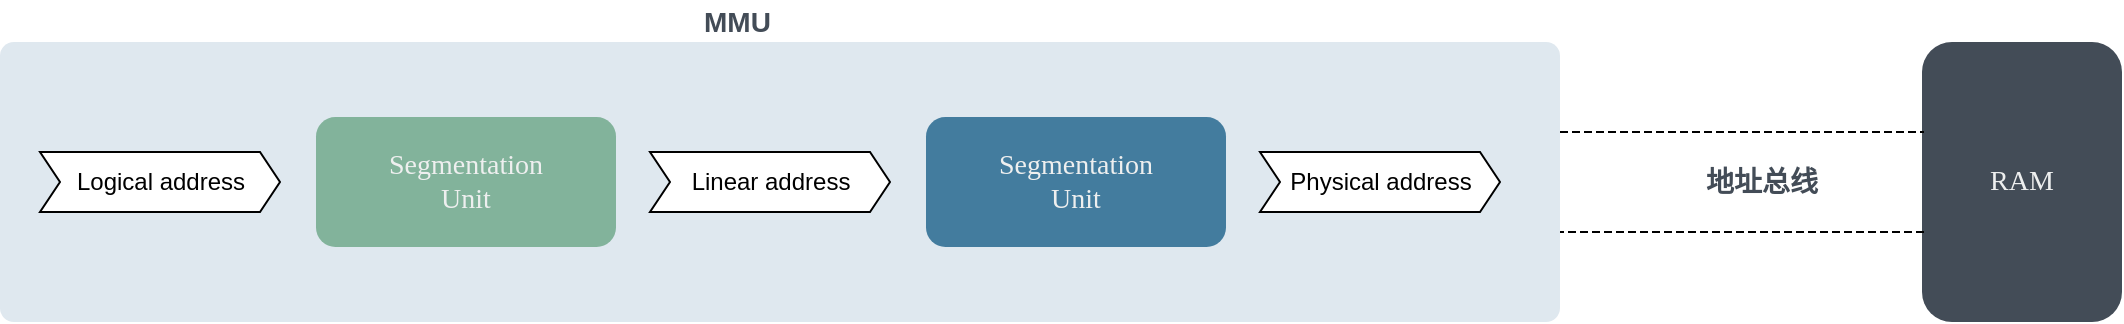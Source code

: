 <mxfile version="14.5.1" type="device" pages="3"><diagram name="1.1-1" id="DOG3nWKbcBOD6nV_yC6p"><mxGraphModel dx="1422" dy="822" grid="1" gridSize="10" guides="1" tooltips="1" connect="1" arrows="1" fold="1" page="1" pageScale="1" pageWidth="827" pageHeight="1169" math="0" shadow="0"><root><mxCell id="f6OD0Ch2QfSBWFuNl2hh-0"/><mxCell id="f6OD0Ch2QfSBWFuNl2hh-1" parent="f6OD0Ch2QfSBWFuNl2hh-0"/><mxCell id="Ia_266kyrnZATEEXWrVu-0" value="" style="rounded=1;whiteSpace=wrap;html=1;fontFamily=Lucida Console;fontColor=#EEEFEF;fillColor=#DFE8EF;strokeColor=none;arcSize=5;glass=0;shadow=0;sketch=0;" parent="f6OD0Ch2QfSBWFuNl2hh-1" vertex="1"><mxGeometry x="90" y="280" width="780" height="140" as="geometry"/></mxCell><mxCell id="NeFrjBGFnijXWIcBeb2m-11" value="MMU" style="text;html=1;strokeColor=none;fillColor=none;align=left;verticalAlign=middle;whiteSpace=wrap;rounded=0;fontColor=#434C57;fontStyle=1;fontSize=14;" parent="f6OD0Ch2QfSBWFuNl2hh-1" vertex="1"><mxGeometry x="440" y="259.5" width="40" height="20" as="geometry"/></mxCell><mxCell id="Ia_266kyrnZATEEXWrVu-7" value="&lt;span style=&quot;font-weight: normal&quot;&gt;Segmentation&lt;br&gt;Unit&lt;/span&gt;" style="rounded=1;whiteSpace=wrap;html=1;fontColor=#EEEFEF;fontFamily=Lucida Console;strokeColor=none;fontSize=14;fontStyle=1;fillColor=#82B39B;" parent="f6OD0Ch2QfSBWFuNl2hh-1" vertex="1"><mxGeometry x="248" y="317.5" width="150" height="65" as="geometry"/></mxCell><mxCell id="7VkV4YqUIyO59Zj_fd1V-5" value="RAM" style="rounded=1;whiteSpace=wrap;html=1;fontFamily=Lucida Console;fontColor=#EEEFEF;strokeColor=none;fontStyle=0;fontSize=14;fillColor=#434C57;" vertex="1" parent="f6OD0Ch2QfSBWFuNl2hh-1"><mxGeometry x="1051" y="280" width="100" height="140" as="geometry"/></mxCell><mxCell id="7VkV4YqUIyO59Zj_fd1V-6" value="Logical address" style="html=1;shadow=0;dashed=0;align=center;verticalAlign=middle;shape=mxgraph.arrows2.arrow;dy=0;dx=10;notch=10;fillColor=#FFFFFF;" vertex="1" parent="f6OD0Ch2QfSBWFuNl2hh-1"><mxGeometry x="110" y="335" width="120" height="30" as="geometry"/></mxCell><mxCell id="7VkV4YqUIyO59Zj_fd1V-7" value="&lt;span style=&quot;font-weight: normal&quot;&gt;Segmentation&lt;br&gt;Unit&lt;/span&gt;" style="rounded=1;whiteSpace=wrap;html=1;fontColor=#EEEFEF;fontFamily=Lucida Console;strokeColor=none;fontSize=14;fontStyle=1;fillColor=#437C9E;" vertex="1" parent="f6OD0Ch2QfSBWFuNl2hh-1"><mxGeometry x="553" y="317.5" width="150" height="65" as="geometry"/></mxCell><mxCell id="7VkV4YqUIyO59Zj_fd1V-8" value="Linear address" style="html=1;shadow=0;dashed=0;align=center;verticalAlign=middle;shape=mxgraph.arrows2.arrow;dy=0;dx=10;notch=10;fillColor=#FFFFFF;" vertex="1" parent="f6OD0Ch2QfSBWFuNl2hh-1"><mxGeometry x="415" y="335" width="120" height="30" as="geometry"/></mxCell><mxCell id="7VkV4YqUIyO59Zj_fd1V-9" value="Physical address" style="html=1;shadow=0;dashed=0;align=center;verticalAlign=middle;shape=mxgraph.arrows2.arrow;dy=0;dx=10;notch=10;fillColor=#FFFFFF;" vertex="1" parent="f6OD0Ch2QfSBWFuNl2hh-1"><mxGeometry x="720" y="335" width="120" height="30" as="geometry"/></mxCell><mxCell id="7VkV4YqUIyO59Zj_fd1V-11" value="" style="shape=partialRectangle;whiteSpace=wrap;html=1;top=0;bottom=0;fillColor=none;rotation=-90;dashed=1;" vertex="1" parent="f6OD0Ch2QfSBWFuNl2hh-1"><mxGeometry x="936" y="259.5" width="50" height="181" as="geometry"/></mxCell><mxCell id="7VkV4YqUIyO59Zj_fd1V-12" value="地址总线" style="text;html=1;strokeColor=none;fillColor=none;align=left;verticalAlign=middle;whiteSpace=wrap;rounded=0;fontColor=#434C57;fontStyle=1;fontSize=14;" vertex="1" parent="f6OD0Ch2QfSBWFuNl2hh-1"><mxGeometry x="941" y="340" width="59" height="20" as="geometry"/></mxCell></root></mxGraphModel></diagram><diagram id="6XNpjuTqxaJ523M2R-mT" name="1.2-1"><mxGraphModel dx="1422" dy="822" grid="1" gridSize="10" guides="1" tooltips="1" connect="1" arrows="1" fold="1" page="1" pageScale="1" pageWidth="827" pageHeight="1169" math="0" shadow="0"><root><mxCell id="CCWHZTVax9ObpP508UZc-0"/><mxCell id="CCWHZTVax9ObpP508UZc-1" parent="CCWHZTVax9ObpP508UZc-0"/><mxCell id="CCWHZTVax9ObpP508UZc-2" value="index" style="rounded=0;whiteSpace=wrap;html=1;strokeWidth=1;fillColor=#434C57;strokeColor=#EEEFEF;fontColor=#EEEFEF;fontSize=13;" vertex="1" parent="CCWHZTVax9ObpP508UZc-1"><mxGeometry x="170" y="309" width="120" height="30" as="geometry"/></mxCell><mxCell id="CCWHZTVax9ObpP508UZc-3" value="TI" style="rounded=0;whiteSpace=wrap;html=1;strokeWidth=1;fillColor=#434C57;strokeColor=#EEEFEF;fontColor=#EEEFEF;fontSize=13;" vertex="1" parent="CCWHZTVax9ObpP508UZc-1"><mxGeometry x="290" y="309" width="20" height="30" as="geometry"/></mxCell><mxCell id="CCWHZTVax9ObpP508UZc-4" value="RPL" style="rounded=0;whiteSpace=wrap;html=1;strokeWidth=1;fillColor=#434C57;strokeColor=#EEEFEF;fontColor=#EEEFEF;fontSize=13;" vertex="1" parent="CCWHZTVax9ObpP508UZc-1"><mxGeometry x="310" y="309" width="30" height="30" as="geometry"/></mxCell><mxCell id="WSzRDS-x3BXz49qZd0RO-0" value="1 0" style="text;html=1;strokeColor=none;fillColor=none;align=center;verticalAlign=middle;whiteSpace=wrap;rounded=0;fontColor=#434C57;fontStyle=0;fontSize=14;" vertex="1" parent="CCWHZTVax9ObpP508UZc-1"><mxGeometry x="310" y="289" width="30" height="20" as="geometry"/></mxCell><mxCell id="WSzRDS-x3BXz49qZd0RO-1" value="2" style="text;html=1;strokeColor=none;fillColor=none;align=center;verticalAlign=middle;whiteSpace=wrap;rounded=0;fontColor=#434C57;fontStyle=0;fontSize=14;" vertex="1" parent="CCWHZTVax9ObpP508UZc-1"><mxGeometry x="290" y="289" width="20" height="20" as="geometry"/></mxCell><mxCell id="WSzRDS-x3BXz49qZd0RO-2" value="3" style="text;html=1;strokeColor=none;fillColor=none;align=center;verticalAlign=middle;whiteSpace=wrap;rounded=0;fontColor=#434C57;fontStyle=0;fontSize=14;" vertex="1" parent="CCWHZTVax9ObpP508UZc-1"><mxGeometry x="270" y="289" width="20" height="20" as="geometry"/></mxCell><mxCell id="WSzRDS-x3BXz49qZd0RO-4" value="15" style="text;html=1;strokeColor=none;fillColor=none;align=center;verticalAlign=middle;whiteSpace=wrap;rounded=0;fontColor=#434C57;fontStyle=0;fontSize=14;" vertex="1" parent="CCWHZTVax9ObpP508UZc-1"><mxGeometry x="170" y="289" width="20" height="20" as="geometry"/></mxCell><mxCell id="WSzRDS-x3BXz49qZd0RO-5" value="TI=Table Indicator" style="text;html=1;strokeColor=none;fillColor=none;align=left;verticalAlign=middle;whiteSpace=wrap;rounded=0;fontColor=#434C57;fontStyle=0;fontSize=14;" vertex="1" parent="CCWHZTVax9ObpP508UZc-1"><mxGeometry x="290" y="360" width="130" height="20" as="geometry"/></mxCell><mxCell id="WSzRDS-x3BXz49qZd0RO-6" value="RPL=Requestor Privilege level" style="text;html=1;strokeColor=none;fillColor=none;align=left;verticalAlign=middle;whiteSpace=wrap;rounded=0;fontColor=#434C57;fontStyle=0;fontSize=14;" vertex="1" parent="CCWHZTVax9ObpP508UZc-1"><mxGeometry x="290" y="390" width="200" height="20" as="geometry"/></mxCell></root></mxGraphModel></diagram><diagram id="X8p5DjjnZN1vGm7Qkj1_" name="1.2-2"><mxGraphModel dx="2249" dy="822" grid="1" gridSize="10" guides="1" tooltips="1" connect="1" arrows="1" fold="1" page="1" pageScale="1" pageWidth="827" pageHeight="1169" math="0" shadow="0"><root><mxCell id="_DWadvIAfLeytPZhWWEf-0"/><mxCell id="_DWadvIAfLeytPZhWWEf-1" parent="_DWadvIAfLeytPZhWWEf-0"/><mxCell id="RM-Nq-RcCrHdNHmqLHTh-4" style="edgeStyle=orthogonalEdgeStyle;rounded=0;orthogonalLoop=1;jettySize=auto;html=1;exitX=0.5;exitY=0;exitDx=0;exitDy=0;entryX=1;entryY=0;entryDx=0;entryDy=0;fontColor=#434C57;" edge="1" parent="_DWadvIAfLeytPZhWWEf-1" source="bWitwDbdPIVyCANEyUTo-0" target="bWitwDbdPIVyCANEyUTo-8"><mxGeometry relative="1" as="geometry"><mxPoint x="180" y="482" as="sourcePoint"/><mxPoint x="260" y="231" as="targetPoint"/><Array as="points"><mxPoint x="220" y="230"/></Array></mxGeometry></mxCell><mxCell id="bWitwDbdPIVyCANEyUTo-0" value="index" style="rounded=0;whiteSpace=wrap;html=1;strokeWidth=1;strokeColor=#EEEFEF;fontSize=13;fillColor=#F2CD90;fontColor=#434C57;" vertex="1" parent="_DWadvIAfLeytPZhWWEf-1"><mxGeometry x="160" y="510" width="120" height="30" as="geometry"/></mxCell><mxCell id="bWitwDbdPIVyCANEyUTo-1" value="TI" style="rounded=0;whiteSpace=wrap;html=1;strokeWidth=1;strokeColor=#EEEFEF;fontSize=13;fillColor=#F2CD90;fontColor=#434C57;" vertex="1" parent="_DWadvIAfLeytPZhWWEf-1"><mxGeometry x="280" y="510" width="20" height="30" as="geometry"/></mxCell><mxCell id="bWitwDbdPIVyCANEyUTo-2" value="RPL" style="rounded=0;whiteSpace=wrap;html=1;strokeWidth=1;strokeColor=#EEEFEF;fontSize=13;fillColor=#F2CD90;fontColor=#434C57;" vertex="1" parent="_DWadvIAfLeytPZhWWEf-1"><mxGeometry x="300" y="510" width="30" height="30" as="geometry"/></mxCell><mxCell id="bWitwDbdPIVyCANEyUTo-3" value="1 0" style="text;html=1;strokeColor=none;fillColor=none;align=center;verticalAlign=middle;whiteSpace=wrap;rounded=0;fontColor=#434C57;fontStyle=0;fontSize=14;" vertex="1" parent="_DWadvIAfLeytPZhWWEf-1"><mxGeometry x="300" y="490" width="30" height="20" as="geometry"/></mxCell><mxCell id="bWitwDbdPIVyCANEyUTo-4" value="2" style="text;html=1;strokeColor=none;fillColor=none;align=center;verticalAlign=middle;whiteSpace=wrap;rounded=0;fontColor=#434C57;fontStyle=0;fontSize=14;" vertex="1" parent="_DWadvIAfLeytPZhWWEf-1"><mxGeometry x="280" y="490" width="20" height="20" as="geometry"/></mxCell><mxCell id="bWitwDbdPIVyCANEyUTo-5" value="3" style="text;html=1;strokeColor=none;fillColor=none;align=center;verticalAlign=middle;whiteSpace=wrap;rounded=0;fontColor=#434C57;fontStyle=0;fontSize=14;" vertex="1" parent="_DWadvIAfLeytPZhWWEf-1"><mxGeometry x="260" y="490" width="20" height="20" as="geometry"/></mxCell><mxCell id="bWitwDbdPIVyCANEyUTo-6" value="15" style="text;html=1;strokeColor=none;fillColor=none;align=center;verticalAlign=middle;whiteSpace=wrap;rounded=0;fontColor=#434C57;fontStyle=0;fontSize=14;" vertex="1" parent="_DWadvIAfLeytPZhWWEf-1"><mxGeometry x="160" y="490" width="20" height="20" as="geometry"/></mxCell><mxCell id="RM-Nq-RcCrHdNHmqLHTh-8" style="edgeStyle=orthogonalEdgeStyle;rounded=0;orthogonalLoop=1;jettySize=auto;html=1;fontColor=#434C57;entryX=0;entryY=0.5;entryDx=0;entryDy=0;dashed=1;" edge="1" parent="_DWadvIAfLeytPZhWWEf-1" source="bWitwDbdPIVyCANEyUTo-7" target="RM-Nq-RcCrHdNHmqLHTh-16"><mxGeometry relative="1" as="geometry"><mxPoint x="390" y="215" as="targetPoint"/></mxGeometry></mxCell><mxCell id="bWitwDbdPIVyCANEyUTo-7" value="segment descriptor" style="rounded=0;whiteSpace=wrap;html=1;strokeWidth=1;strokeColor=#EEEFEF;fontSize=13;fillColor=#437C9E;fontColor=#EEEFEF;" vertex="1" parent="_DWadvIAfLeytPZhWWEf-1"><mxGeometry x="-90" y="200" width="140" height="30" as="geometry"/></mxCell><mxCell id="bWitwDbdPIVyCANEyUTo-8" value="segment descriptor" style="rounded=0;whiteSpace=wrap;html=1;strokeWidth=1;strokeColor=#EEEFEF;fontSize=13;fillColor=#437C9E;fontColor=#EEEFEF;" vertex="1" parent="_DWadvIAfLeytPZhWWEf-1"><mxGeometry x="-90" y="230" width="140" height="30" as="geometry"/></mxCell><mxCell id="bWitwDbdPIVyCANEyUTo-9" value="segment descriptor" style="rounded=0;whiteSpace=wrap;html=1;strokeWidth=1;strokeColor=#EEEFEF;fontSize=13;fillColor=#437C9E;fontColor=#EEEFEF;" vertex="1" parent="_DWadvIAfLeytPZhWWEf-1"><mxGeometry x="-90" y="260" width="140" height="30" as="geometry"/></mxCell><mxCell id="bWitwDbdPIVyCANEyUTo-10" value="..." style="rounded=0;whiteSpace=wrap;html=1;strokeWidth=1;strokeColor=#EEEFEF;fontSize=13;fillColor=#437C9E;fontColor=#EEEFEF;" vertex="1" parent="_DWadvIAfLeytPZhWWEf-1"><mxGeometry x="-90" y="170" width="140" height="30" as="geometry"/></mxCell><mxCell id="RM-Nq-RcCrHdNHmqLHTh-6" style="edgeStyle=orthogonalEdgeStyle;rounded=0;orthogonalLoop=1;jettySize=auto;html=1;entryX=1;entryY=0.75;entryDx=0;entryDy=0;fontColor=#434C57;" edge="1" parent="_DWadvIAfLeytPZhWWEf-1" source="RM-Nq-RcCrHdNHmqLHTh-0"><mxGeometry relative="1" as="geometry"><mxPoint x="83" y="410" as="sourcePoint"/><mxPoint x="50" y="287.5" as="targetPoint"/><Array as="points"><mxPoint x="83" y="288"/></Array></mxGeometry></mxCell><mxCell id="RM-Nq-RcCrHdNHmqLHTh-0" value="0x00020000" style="rounded=0;whiteSpace=wrap;html=1;strokeWidth=1;strokeColor=#EEEFEF;fontSize=13;fillColor=#F2CD90;fontColor=#434C57;" vertex="1" parent="_DWadvIAfLeytPZhWWEf-1"><mxGeometry x="30" y="510" width="100" height="30" as="geometry"/></mxCell><mxCell id="RM-Nq-RcCrHdNHmqLHTh-1" value="gdtr" style="text;html=1;strokeColor=none;fillColor=none;align=left;verticalAlign=middle;whiteSpace=wrap;rounded=0;fontColor=#434C57;fontStyle=1;fontSize=14;" vertex="1" parent="_DWadvIAfLeytPZhWWEf-1"><mxGeometry x="30" y="490" width="70" height="20" as="geometry"/></mxCell><mxCell id="RM-Nq-RcCrHdNHmqLHTh-2" value="&lt;span style=&quot;font-size: 13px; font-weight: 400; text-align: center;&quot;&gt;0x00020000&lt;/span&gt;" style="text;html=1;strokeColor=none;fillColor=none;align=left;verticalAlign=middle;whiteSpace=wrap;rounded=0;fontStyle=1;fontSize=14;fontColor=#434C57;" vertex="1" parent="_DWadvIAfLeytPZhWWEf-1"><mxGeometry x="-170" y="265" width="80" height="20" as="geometry"/></mxCell><mxCell id="RM-Nq-RcCrHdNHmqLHTh-13" style="edgeStyle=orthogonalEdgeStyle;rounded=0;orthogonalLoop=1;jettySize=auto;html=1;entryX=0;entryY=0.5;entryDx=0;entryDy=0;fontColor=#434C57;dashed=1;" edge="1" parent="_DWadvIAfLeytPZhWWEf-1" source="bWitwDbdPIVyCANEyUTo-7" target="RM-Nq-RcCrHdNHmqLHTh-11"><mxGeometry relative="1" as="geometry"/></mxCell><mxCell id="RM-Nq-RcCrHdNHmqLHTh-3" value="&lt;span style=&quot;font-size: 13px ; font-weight: 400 ; text-align: center&quot;&gt;0x00020010&lt;/span&gt;" style="text;html=1;strokeColor=none;fillColor=none;align=left;verticalAlign=middle;whiteSpace=wrap;rounded=0;fontStyle=1;fontSize=14;fontColor=#434C57;" vertex="1" parent="_DWadvIAfLeytPZhWWEf-1"><mxGeometry x="-170" y="205" width="80" height="20" as="geometry"/></mxCell><mxCell id="RM-Nq-RcCrHdNHmqLHTh-9" value="GDT" style="text;html=1;strokeColor=none;fillColor=none;align=left;verticalAlign=middle;whiteSpace=wrap;rounded=0;fontColor=#434C57;fontStyle=1;fontSize=14;" vertex="1" parent="_DWadvIAfLeytPZhWWEf-1"><mxGeometry x="-90" y="150" width="40" height="20" as="geometry"/></mxCell><mxCell id="RM-Nq-RcCrHdNHmqLHTh-10" value="段" style="text;html=1;strokeColor=none;fillColor=none;align=left;verticalAlign=middle;whiteSpace=wrap;rounded=0;fontColor=#434C57;fontStyle=1;fontSize=14;" vertex="1" parent="_DWadvIAfLeytPZhWWEf-1"><mxGeometry x="510" y="185" width="20" height="20" as="geometry"/></mxCell><mxCell id="RM-Nq-RcCrHdNHmqLHTh-11" value="segment descriptor" style="rounded=0;whiteSpace=wrap;html=1;strokeWidth=1;strokeColor=#EEEFEF;fontSize=13;fontColor=#434C57;fillColor=#F2CD90;" vertex="1" parent="_DWadvIAfLeytPZhWWEf-1"><mxGeometry x="-234" y="510" width="140" height="30" as="geometry"/></mxCell><mxCell id="RM-Nq-RcCrHdNHmqLHTh-12" value="缓存段描述符的寄存器" style="text;html=1;strokeColor=none;fillColor=none;align=left;verticalAlign=middle;whiteSpace=wrap;rounded=0;fontColor=#434C57;fontStyle=1;fontSize=14;" vertex="1" parent="_DWadvIAfLeytPZhWWEf-1"><mxGeometry x="-234" y="490" width="150" height="20" as="geometry"/></mxCell><mxCell id="RM-Nq-RcCrHdNHmqLHTh-17" style="edgeStyle=orthogonalEdgeStyle;rounded=0;orthogonalLoop=1;jettySize=auto;html=1;entryX=0.5;entryY=1;entryDx=0;entryDy=0;fontSize=32;fontColor=#434C57;dashed=1;" edge="1" parent="_DWadvIAfLeytPZhWWEf-1" source="RM-Nq-RcCrHdNHmqLHTh-14" target="RM-Nq-RcCrHdNHmqLHTh-16"><mxGeometry relative="1" as="geometry"/></mxCell><mxCell id="RM-Nq-RcCrHdNHmqLHTh-14" value="" style="rounded=0;whiteSpace=wrap;html=1;strokeWidth=1;strokeColor=#EEEFEF;fontSize=13;fillColor=#F2CD90;fontColor=#434C57;" vertex="1" parent="_DWadvIAfLeytPZhWWEf-1"><mxGeometry x="350" y="510" width="100" height="30" as="geometry"/></mxCell><mxCell id="RM-Nq-RcCrHdNHmqLHTh-15" value="offset" style="text;html=1;strokeColor=none;fillColor=none;align=left;verticalAlign=middle;whiteSpace=wrap;rounded=0;fontColor=#434C57;fontStyle=1;fontSize=14;" vertex="1" parent="_DWadvIAfLeytPZhWWEf-1"><mxGeometry x="350" y="490" width="70" height="20" as="geometry"/></mxCell><mxCell id="RM-Nq-RcCrHdNHmqLHTh-18" style="edgeStyle=orthogonalEdgeStyle;rounded=0;orthogonalLoop=1;jettySize=auto;html=1;entryX=0;entryY=0.036;entryDx=0;entryDy=0;entryPerimeter=0;fontSize=32;fontColor=#434C57;dashed=1;" edge="1" parent="_DWadvIAfLeytPZhWWEf-1" source="RM-Nq-RcCrHdNHmqLHTh-16"><mxGeometry relative="1" as="geometry"><mxPoint x="510" y="214.92" as="targetPoint"/></mxGeometry></mxCell><mxCell id="RM-Nq-RcCrHdNHmqLHTh-16" value="+" style="text;html=1;strokeColor=none;fillColor=none;align=center;verticalAlign=middle;whiteSpace=wrap;rounded=0;fontColor=#434C57;fontStyle=1;fontSize=32;" vertex="1" parent="_DWadvIAfLeytPZhWWEf-1"><mxGeometry x="380" y="195" width="40" height="40" as="geometry"/></mxCell><mxCell id="RM-Nq-RcCrHdNHmqLHTh-19" value="" style="rounded=0;whiteSpace=wrap;html=1;strokeWidth=1;strokeColor=#EEEFEF;fontSize=13;fontColor=#EEEFEF;fillColor=#434C57;" vertex="1" parent="_DWadvIAfLeytPZhWWEf-1"><mxGeometry x="510" y="205" width="150" height="30" as="geometry"/></mxCell><mxCell id="RM-Nq-RcCrHdNHmqLHTh-20" value="" style="rounded=0;whiteSpace=wrap;html=1;strokeWidth=1;strokeColor=#EEEFEF;fontSize=13;fontColor=#EEEFEF;fillColor=#434C57;" vertex="1" parent="_DWadvIAfLeytPZhWWEf-1"><mxGeometry x="510" y="235" width="150" height="30" as="geometry"/></mxCell><mxCell id="RM-Nq-RcCrHdNHmqLHTh-21" value="" style="rounded=0;whiteSpace=wrap;html=1;strokeWidth=1;strokeColor=#EEEFEF;fontSize=13;fontColor=#EEEFEF;fillColor=#434C57;" vertex="1" parent="_DWadvIAfLeytPZhWWEf-1"><mxGeometry x="510" y="265" width="150" height="30" as="geometry"/></mxCell><mxCell id="RM-Nq-RcCrHdNHmqLHTh-22" value="" style="rounded=0;whiteSpace=wrap;html=1;strokeWidth=1;strokeColor=#EEEFEF;fontSize=13;fontColor=#EEEFEF;fillColor=#434C57;" vertex="1" parent="_DWadvIAfLeytPZhWWEf-1"><mxGeometry x="510" y="295" width="150" height="30" as="geometry"/></mxCell><mxCell id="RM-Nq-RcCrHdNHmqLHTh-23" value="" style="rounded=0;whiteSpace=wrap;html=1;strokeWidth=1;strokeColor=#EEEFEF;fontSize=13;fontColor=#EEEFEF;fillColor=#434C57;" vertex="1" parent="_DWadvIAfLeytPZhWWEf-1"><mxGeometry x="510" y="325" width="150" height="30" as="geometry"/></mxCell><mxCell id="RM-Nq-RcCrHdNHmqLHTh-24" value="" style="rounded=0;whiteSpace=wrap;html=1;strokeWidth=1;strokeColor=#EEEFEF;fontSize=13;fontColor=#EEEFEF;fillColor=#434C57;" vertex="1" parent="_DWadvIAfLeytPZhWWEf-1"><mxGeometry x="510" y="355" width="150" height="30" as="geometry"/></mxCell></root></mxGraphModel></diagram></mxfile>